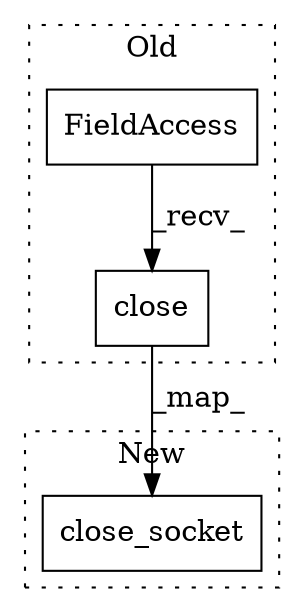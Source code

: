 digraph G {
subgraph cluster0 {
1 [label="close" a="32" s="1609" l="7" shape="box"];
3 [label="FieldAccess" a="22" s="1581" l="27" shape="box"];
label = "Old";
style="dotted";
}
subgraph cluster1 {
2 [label="close_socket" a="32" s="2353,2393" l="13,1" shape="box"];
label = "New";
style="dotted";
}
1 -> 2 [label="_map_"];
3 -> 1 [label="_recv_"];
}
